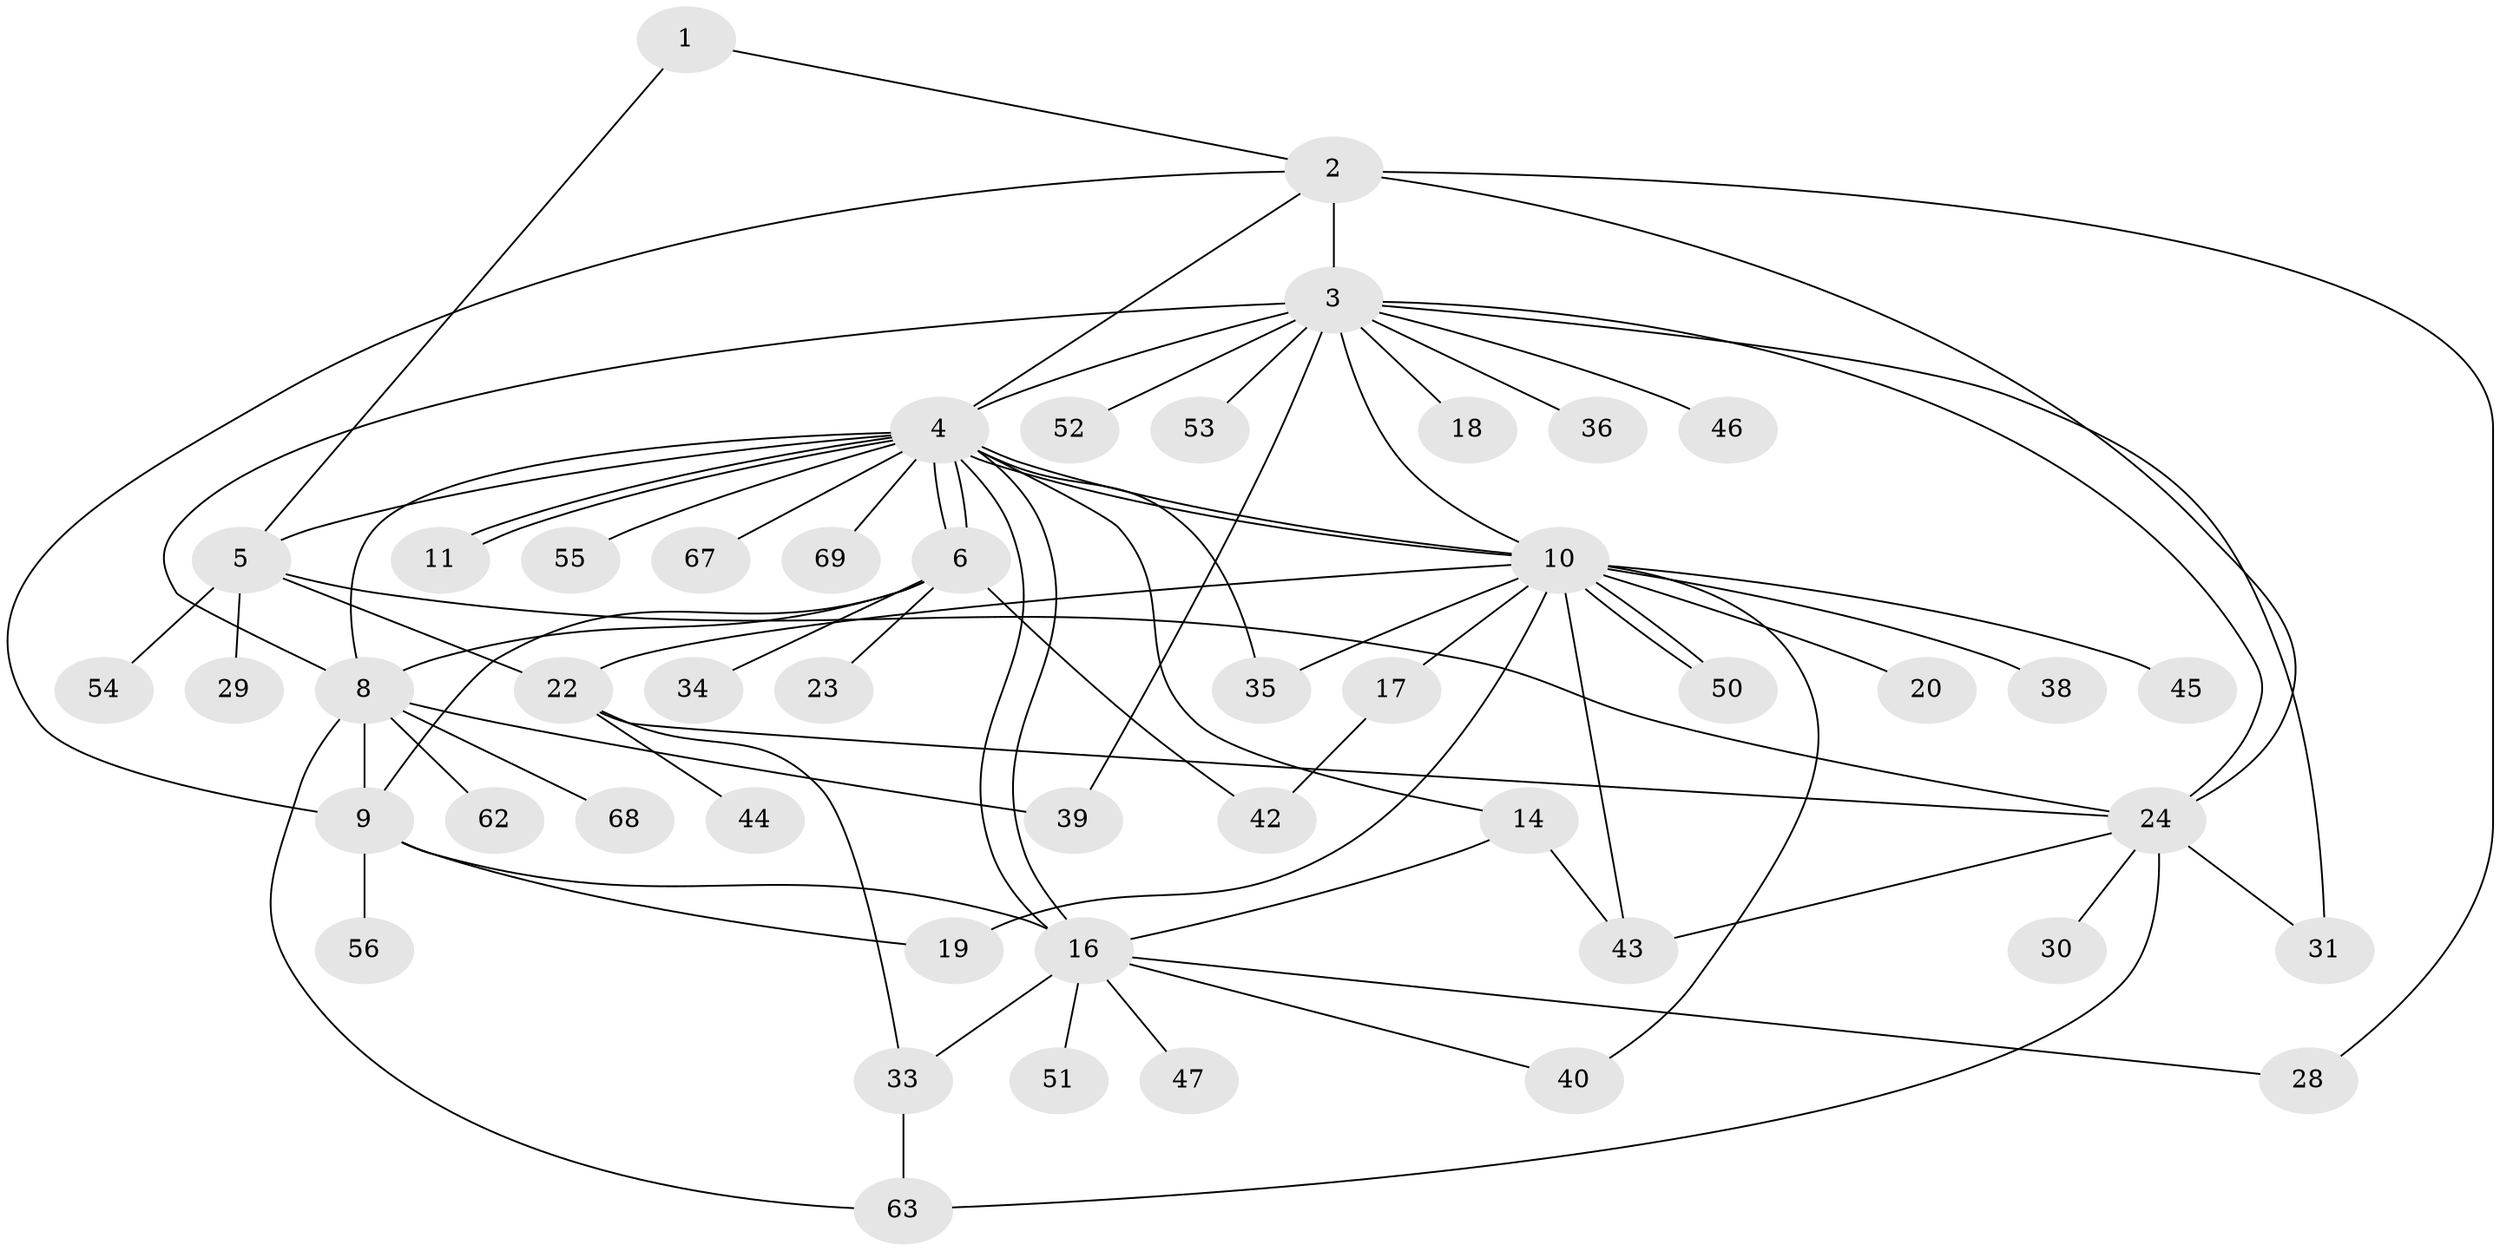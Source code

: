 // Generated by graph-tools (version 1.1) at 2025/51/02/27/25 19:51:58]
// undirected, 48 vertices, 77 edges
graph export_dot {
graph [start="1"]
  node [color=gray90,style=filled];
  1;
  2 [super="+13"];
  3 [super="+7"];
  4 [super="+12"];
  5 [super="+41"];
  6 [super="+27"];
  8 [super="+21"];
  9 [super="+15"];
  10 [super="+37"];
  11 [super="+25"];
  14 [super="+32"];
  16 [super="+49"];
  17 [super="+48"];
  18;
  19;
  20;
  22 [super="+66"];
  23;
  24 [super="+26"];
  28;
  29;
  30;
  31;
  33 [super="+58"];
  34;
  35;
  36;
  38 [super="+60"];
  39 [super="+57"];
  40 [super="+65"];
  42;
  43 [super="+59"];
  44;
  45 [super="+64"];
  46;
  47;
  50;
  51;
  52 [super="+61"];
  53;
  54;
  55;
  56;
  62;
  63;
  67;
  68;
  69;
  1 -- 2;
  1 -- 5;
  2 -- 3 [weight=2];
  2 -- 4;
  2 -- 9;
  2 -- 24;
  2 -- 28;
  3 -- 4;
  3 -- 8 [weight=2];
  3 -- 10;
  3 -- 18;
  3 -- 24 [weight=2];
  3 -- 53;
  3 -- 36;
  3 -- 52;
  3 -- 46;
  3 -- 31;
  3 -- 39;
  4 -- 5;
  4 -- 6;
  4 -- 6;
  4 -- 8;
  4 -- 10;
  4 -- 10;
  4 -- 11;
  4 -- 11;
  4 -- 14;
  4 -- 16;
  4 -- 16;
  4 -- 35;
  4 -- 55;
  4 -- 67;
  4 -- 69;
  5 -- 22;
  5 -- 24;
  5 -- 29;
  5 -- 54;
  6 -- 9;
  6 -- 23;
  6 -- 34;
  6 -- 8;
  6 -- 42;
  8 -- 9;
  8 -- 62;
  8 -- 68;
  8 -- 39;
  8 -- 63;
  9 -- 56;
  9 -- 16;
  9 -- 19;
  10 -- 17;
  10 -- 19;
  10 -- 20;
  10 -- 22;
  10 -- 35;
  10 -- 38;
  10 -- 43;
  10 -- 45;
  10 -- 50;
  10 -- 50;
  10 -- 40;
  14 -- 16;
  14 -- 43;
  16 -- 28;
  16 -- 40;
  16 -- 47;
  16 -- 51;
  16 -- 33;
  17 -- 42;
  22 -- 33;
  22 -- 44;
  22 -- 24;
  24 -- 31;
  24 -- 63;
  24 -- 43;
  24 -- 30;
  33 -- 63;
}

